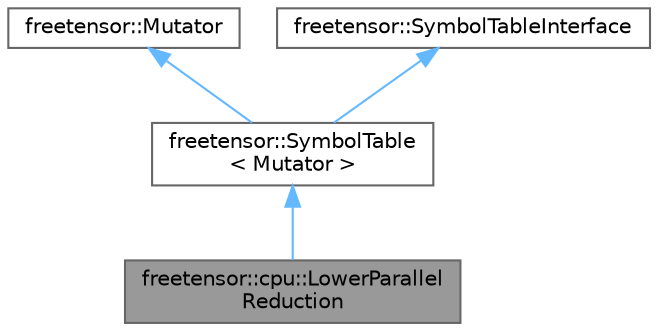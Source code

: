 digraph "freetensor::cpu::LowerParallelReduction"
{
 // LATEX_PDF_SIZE
  bgcolor="transparent";
  edge [fontname=Helvetica,fontsize=10,labelfontname=Helvetica,labelfontsize=10];
  node [fontname=Helvetica,fontsize=10,shape=box,height=0.2,width=0.4];
  Node1 [label="freetensor::cpu::LowerParallel\lReduction",height=0.2,width=0.4,color="gray40", fillcolor="grey60", style="filled", fontcolor="black",tooltip=" "];
  Node2 -> Node1 [dir="back",color="steelblue1",style="solid"];
  Node2 [label="freetensor::SymbolTable\l\< Mutator \>",height=0.2,width=0.4,color="gray40", fillcolor="white", style="filled",URL="$classfreetensor_1_1SymbolTable.html",tooltip=" "];
  Node3 -> Node2 [dir="back",color="steelblue1",style="solid"];
  Node3 [label="freetensor::Mutator",height=0.2,width=0.4,color="gray40", fillcolor="white", style="filled",URL="$classfreetensor_1_1Mutator.html",tooltip=" "];
  Node4 -> Node2 [dir="back",color="steelblue1",style="solid"];
  Node4 [label="freetensor::SymbolTableInterface",height=0.2,width=0.4,color="gray40", fillcolor="white", style="filled",URL="$classfreetensor_1_1SymbolTableInterface.html",tooltip=" "];
}
